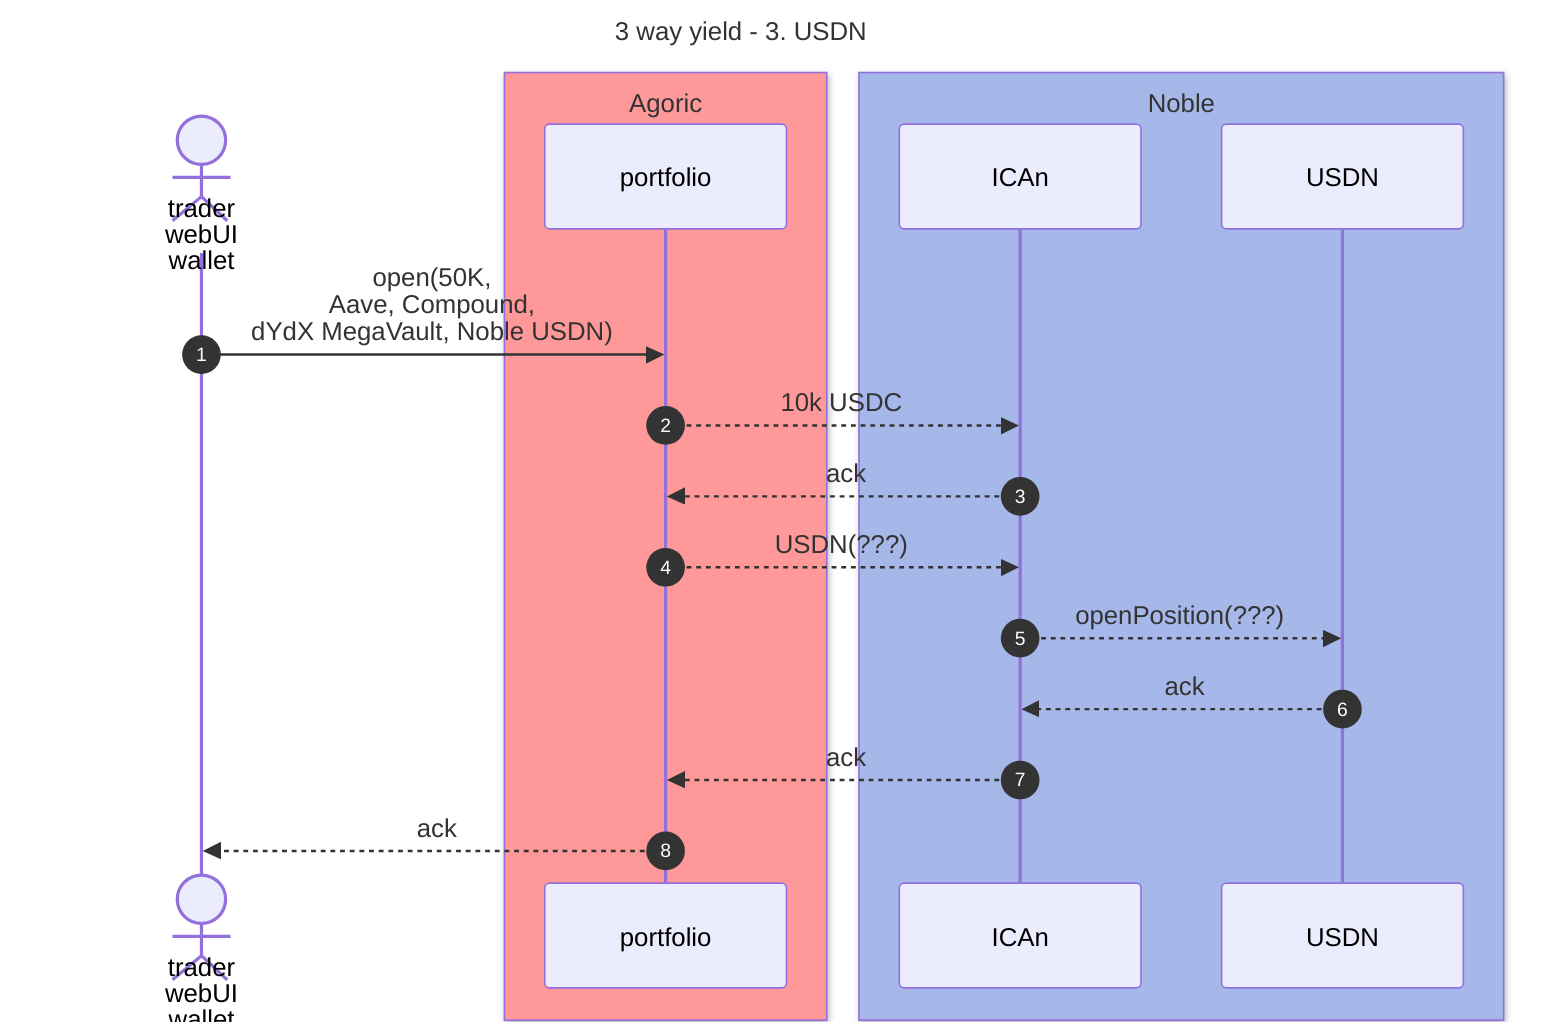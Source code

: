 sequenceDiagram
    title 3 way yield - 3. USDN
    autonumber

    actor trader as trader<br >webUI<br >wallet

    box rgb(255,153,153) Agoric
    participant portfolio
    end

    box rgb(166,184,233) Noble
    participant ICAn
    participant USDN
    end

    %% Notation: ->> for initial message, -->> for consequences

    trader ->> portfolio: open(50K,<br/>Aave, Compound,<br/>dYdX MegaVault, Noble USDN)
    portfolio -->> ICAn: 10k USDC
    ICAn -->> portfolio: ack

    portfolio -->> ICAn: USDN(???)
    ICAn -->> USDN: openPosition(???)
    USDN -->> ICAn: ack
    ICAn -->> portfolio: ack
    portfolio -->> trader: ack